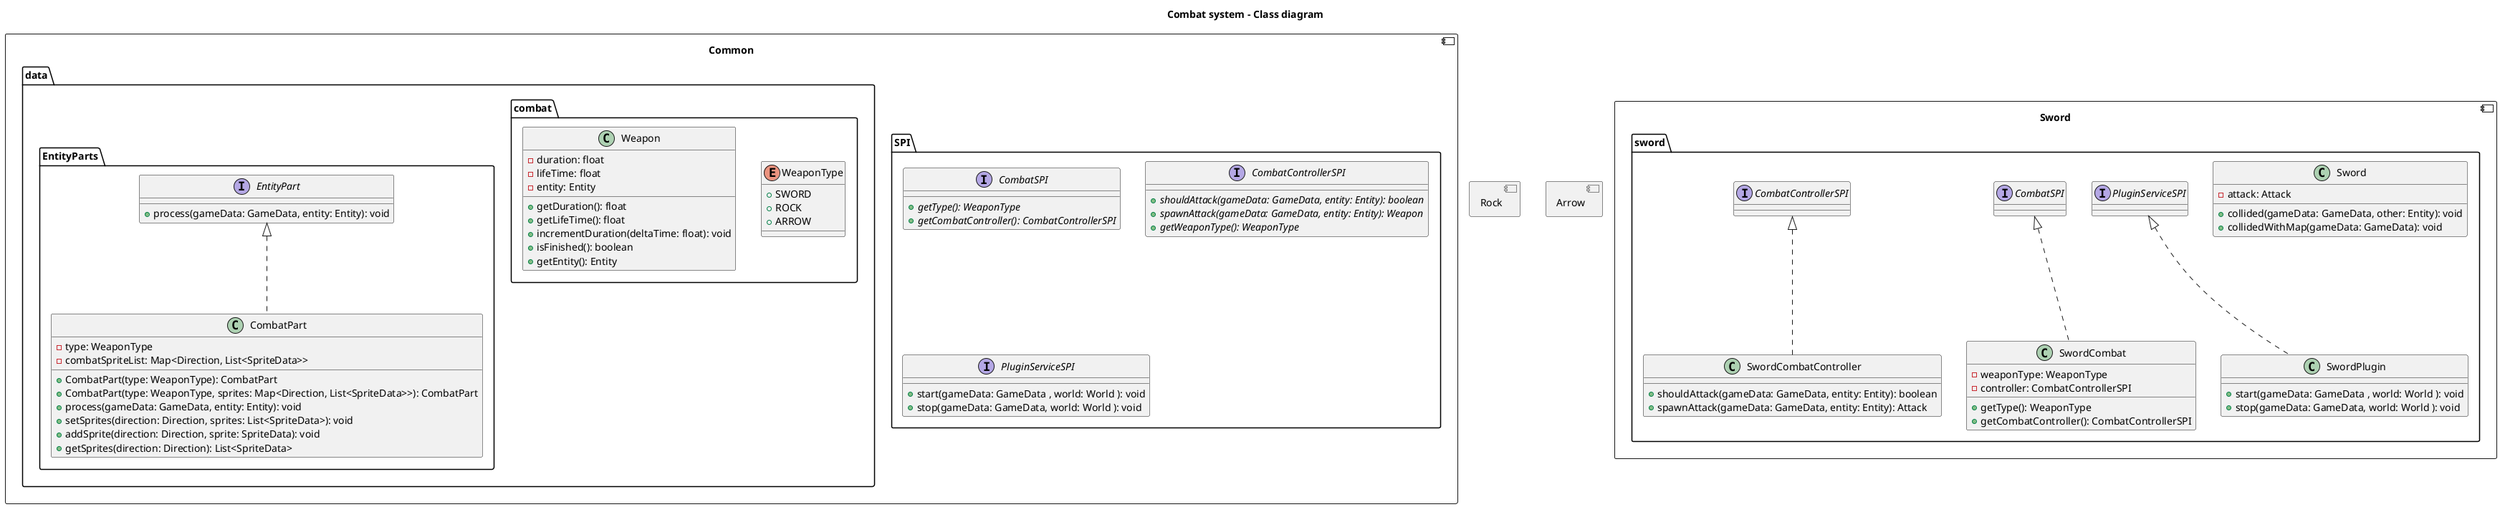 @startuml Class diagram

title Combat system - Class diagram

component "Common" {
    package SPI {
        interface CombatSPI {
            + {abstract} getType(): WeaponType
            + {abstract} getCombatController(): CombatControllerSPI
        }

        interface CombatControllerSPI {
            + {abstract} shouldAttack(gameData: GameData, entity: Entity): boolean
            + {abstract} spawnAttack(gameData: GameData, entity: Entity): Weapon
            + {abstract} getWeaponType(): WeaponType
        }

        interface PluginServiceSPI {
            +  start(gameData: GameData , world: World ): void
            +  stop(gameData: GameData, world: World ): void
        }
    }

    package data.combat {
        enum WeaponType {
            + SWORD
            + ROCK
            + ARROW
        }

        class Weapon {
            - duration: float
            - lifeTime: float
            - entity: Entity

            + getDuration(): float
            + getLifeTime(): float
            + incrementDuration(deltaTime: float): void
            + isFinished(): boolean
            + getEntity(): Entity
        }
    }

    package data.EntityParts {
        interface EntityPart {
            + process(gameData: GameData, entity: Entity): void
        }

        class CombatPart implements EntityPart {
            - type: WeaponType
            - combatSpriteList: Map<Direction, List<SpriteData>>

            + CombatPart(type: WeaponType): CombatPart
            + CombatPart(type: WeaponType, sprites: Map<Direction, List<SpriteData>>): CombatPart
            + process(gameData: GameData, entity: Entity): void
            + setSprites(direction: Direction, sprites: List<SpriteData>): void
            + addSprite(direction: Direction, sprite: SpriteData): void
            + getSprites(direction: Direction): List<SpriteData>
        }
    }
}

component "Sword" {
    package "sword" {
        class Sword {
            - attack: Attack
            + collided(gameData: GameData, other: Entity): void
            + collidedWithMap(gameData: GameData): void
        }

        class SwordPlugin implements PluginServiceSPI {
            +  start(gameData: GameData , world: World ): void
            +  stop(gameData: GameData, world: World ): void
        }

        class SwordCombat implements CombatSPI {
            - weaponType: WeaponType
            - controller: CombatControllerSPI
            + getType(): WeaponType
            + getCombatController(): CombatControllerSPI
        }

        class SwordCombatController implements CombatControllerSPI {
            + shouldAttack(gameData: GameData, entity: Entity): boolean
            + spawnAttack(gameData: GameData, entity: Entity): Attack
        }
    }
}

component "Rock" {
}

component "Arrow" {
}



@enduml
